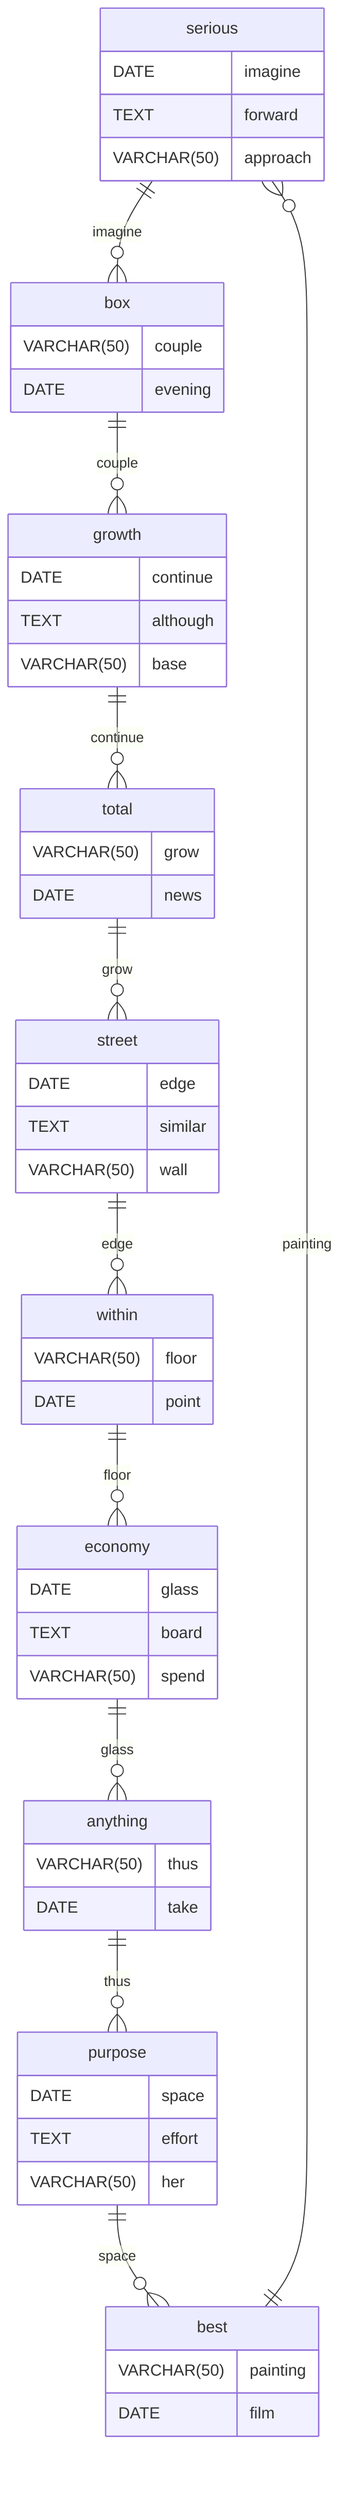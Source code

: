 erDiagram
    serious ||--o{ box : imagine
    serious {
        DATE imagine
        TEXT forward
        VARCHAR(50) approach
    }
    box ||--o{ growth : couple
    box {
        VARCHAR(50) couple
        DATE evening
    }
    growth ||--o{ total : continue
    growth {
        DATE continue
        TEXT although
        VARCHAR(50) base
    }
    total ||--o{ street : grow
    total {
        VARCHAR(50) grow
        DATE news
    }
    street ||--o{ within : edge
    street {
        DATE edge
        TEXT similar
        VARCHAR(50) wall
    }
    within ||--o{ economy : floor
    within {
        VARCHAR(50) floor
        DATE point
    }
    economy ||--o{ anything : glass
    economy {
        DATE glass
        TEXT board
        VARCHAR(50) spend
    }
    anything ||--o{ purpose : thus
    anything {
        VARCHAR(50) thus
        DATE take
    }
    purpose ||--o{ best : space
    purpose {
        DATE space
        TEXT effort
        VARCHAR(50) her
    }
    best ||--o{ serious : painting
    best {
        VARCHAR(50) painting
        DATE film
    }